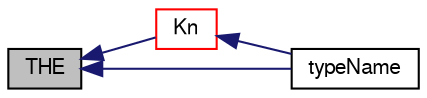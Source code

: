 digraph "THE"
{
  bgcolor="transparent";
  edge [fontname="FreeSans",fontsize="10",labelfontname="FreeSans",labelfontsize="10"];
  node [fontname="FreeSans",fontsize="10",shape=record];
  rankdir="LR";
  Node338 [label="THE",height=0.2,width=0.4,color="black", fillcolor="grey75", style="filled", fontcolor="black"];
  Node338 -> Node339 [dir="back",color="midnightblue",fontsize="10",style="solid",fontname="FreeSans"];
  Node339 [label="Kn",height=0.2,width=0.4,color="red",URL="$a30390.html#adbad44c9e9691cd4dc97840fb83b75ef",tooltip="Equilibrium constant [] i.t.o. number of moles. "];
  Node339 -> Node342 [dir="back",color="midnightblue",fontsize="10",style="solid",fontname="FreeSans"];
  Node342 [label="typeName",height=0.2,width=0.4,color="black",URL="$a30390.html#a561f535eabff4d94fd999c48df4443bd",tooltip="Return the instantiated type name. "];
  Node338 -> Node342 [dir="back",color="midnightblue",fontsize="10",style="solid",fontname="FreeSans"];
}
